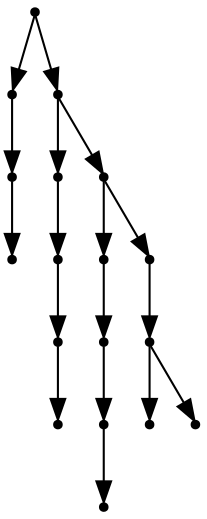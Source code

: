 digraph {
  17 [shape=point];
  2 [shape=point];
  1 [shape=point];
  0 [shape=point];
  16 [shape=point];
  6 [shape=point];
  5 [shape=point];
  4 [shape=point];
  3 [shape=point];
  15 [shape=point];
  10 [shape=point];
  9 [shape=point];
  8 [shape=point];
  7 [shape=point];
  14 [shape=point];
  13 [shape=point];
  11 [shape=point];
  12 [shape=point];
17 -> 2;
2 -> 1;
1 -> 0;
17 -> 16;
16 -> 6;
6 -> 5;
5 -> 4;
4 -> 3;
16 -> 15;
15 -> 10;
10 -> 9;
9 -> 8;
8 -> 7;
15 -> 14;
14 -> 13;
13 -> 11;
13 -> 12;
}

